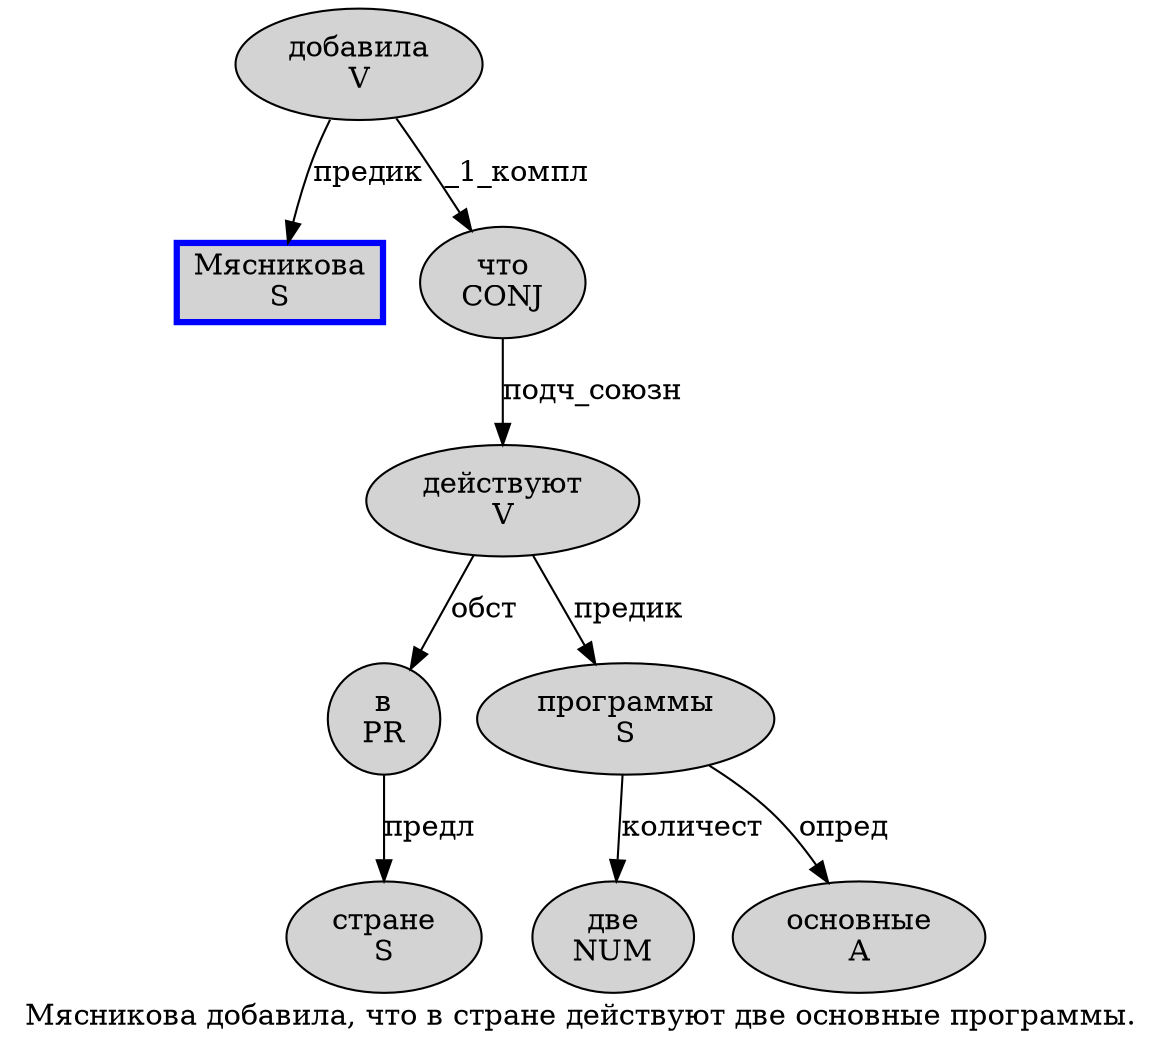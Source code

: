 digraph SENTENCE_497 {
	graph [label="Мясникова добавила, что в стране действуют две основные программы."]
	node [style=filled]
		0 [label="Мясникова
S" color=blue fillcolor=lightgray penwidth=3 shape=box]
		1 [label="добавила
V" color="" fillcolor=lightgray penwidth=1 shape=ellipse]
		3 [label="что
CONJ" color="" fillcolor=lightgray penwidth=1 shape=ellipse]
		4 [label="в
PR" color="" fillcolor=lightgray penwidth=1 shape=ellipse]
		5 [label="стране
S" color="" fillcolor=lightgray penwidth=1 shape=ellipse]
		6 [label="действуют
V" color="" fillcolor=lightgray penwidth=1 shape=ellipse]
		7 [label="две
NUM" color="" fillcolor=lightgray penwidth=1 shape=ellipse]
		8 [label="основные
A" color="" fillcolor=lightgray penwidth=1 shape=ellipse]
		9 [label="программы
S" color="" fillcolor=lightgray penwidth=1 shape=ellipse]
			1 -> 0 [label="предик"]
			1 -> 3 [label="_1_компл"]
			3 -> 6 [label="подч_союзн"]
			6 -> 4 [label="обст"]
			6 -> 9 [label="предик"]
			4 -> 5 [label="предл"]
			9 -> 7 [label="количест"]
			9 -> 8 [label="опред"]
}